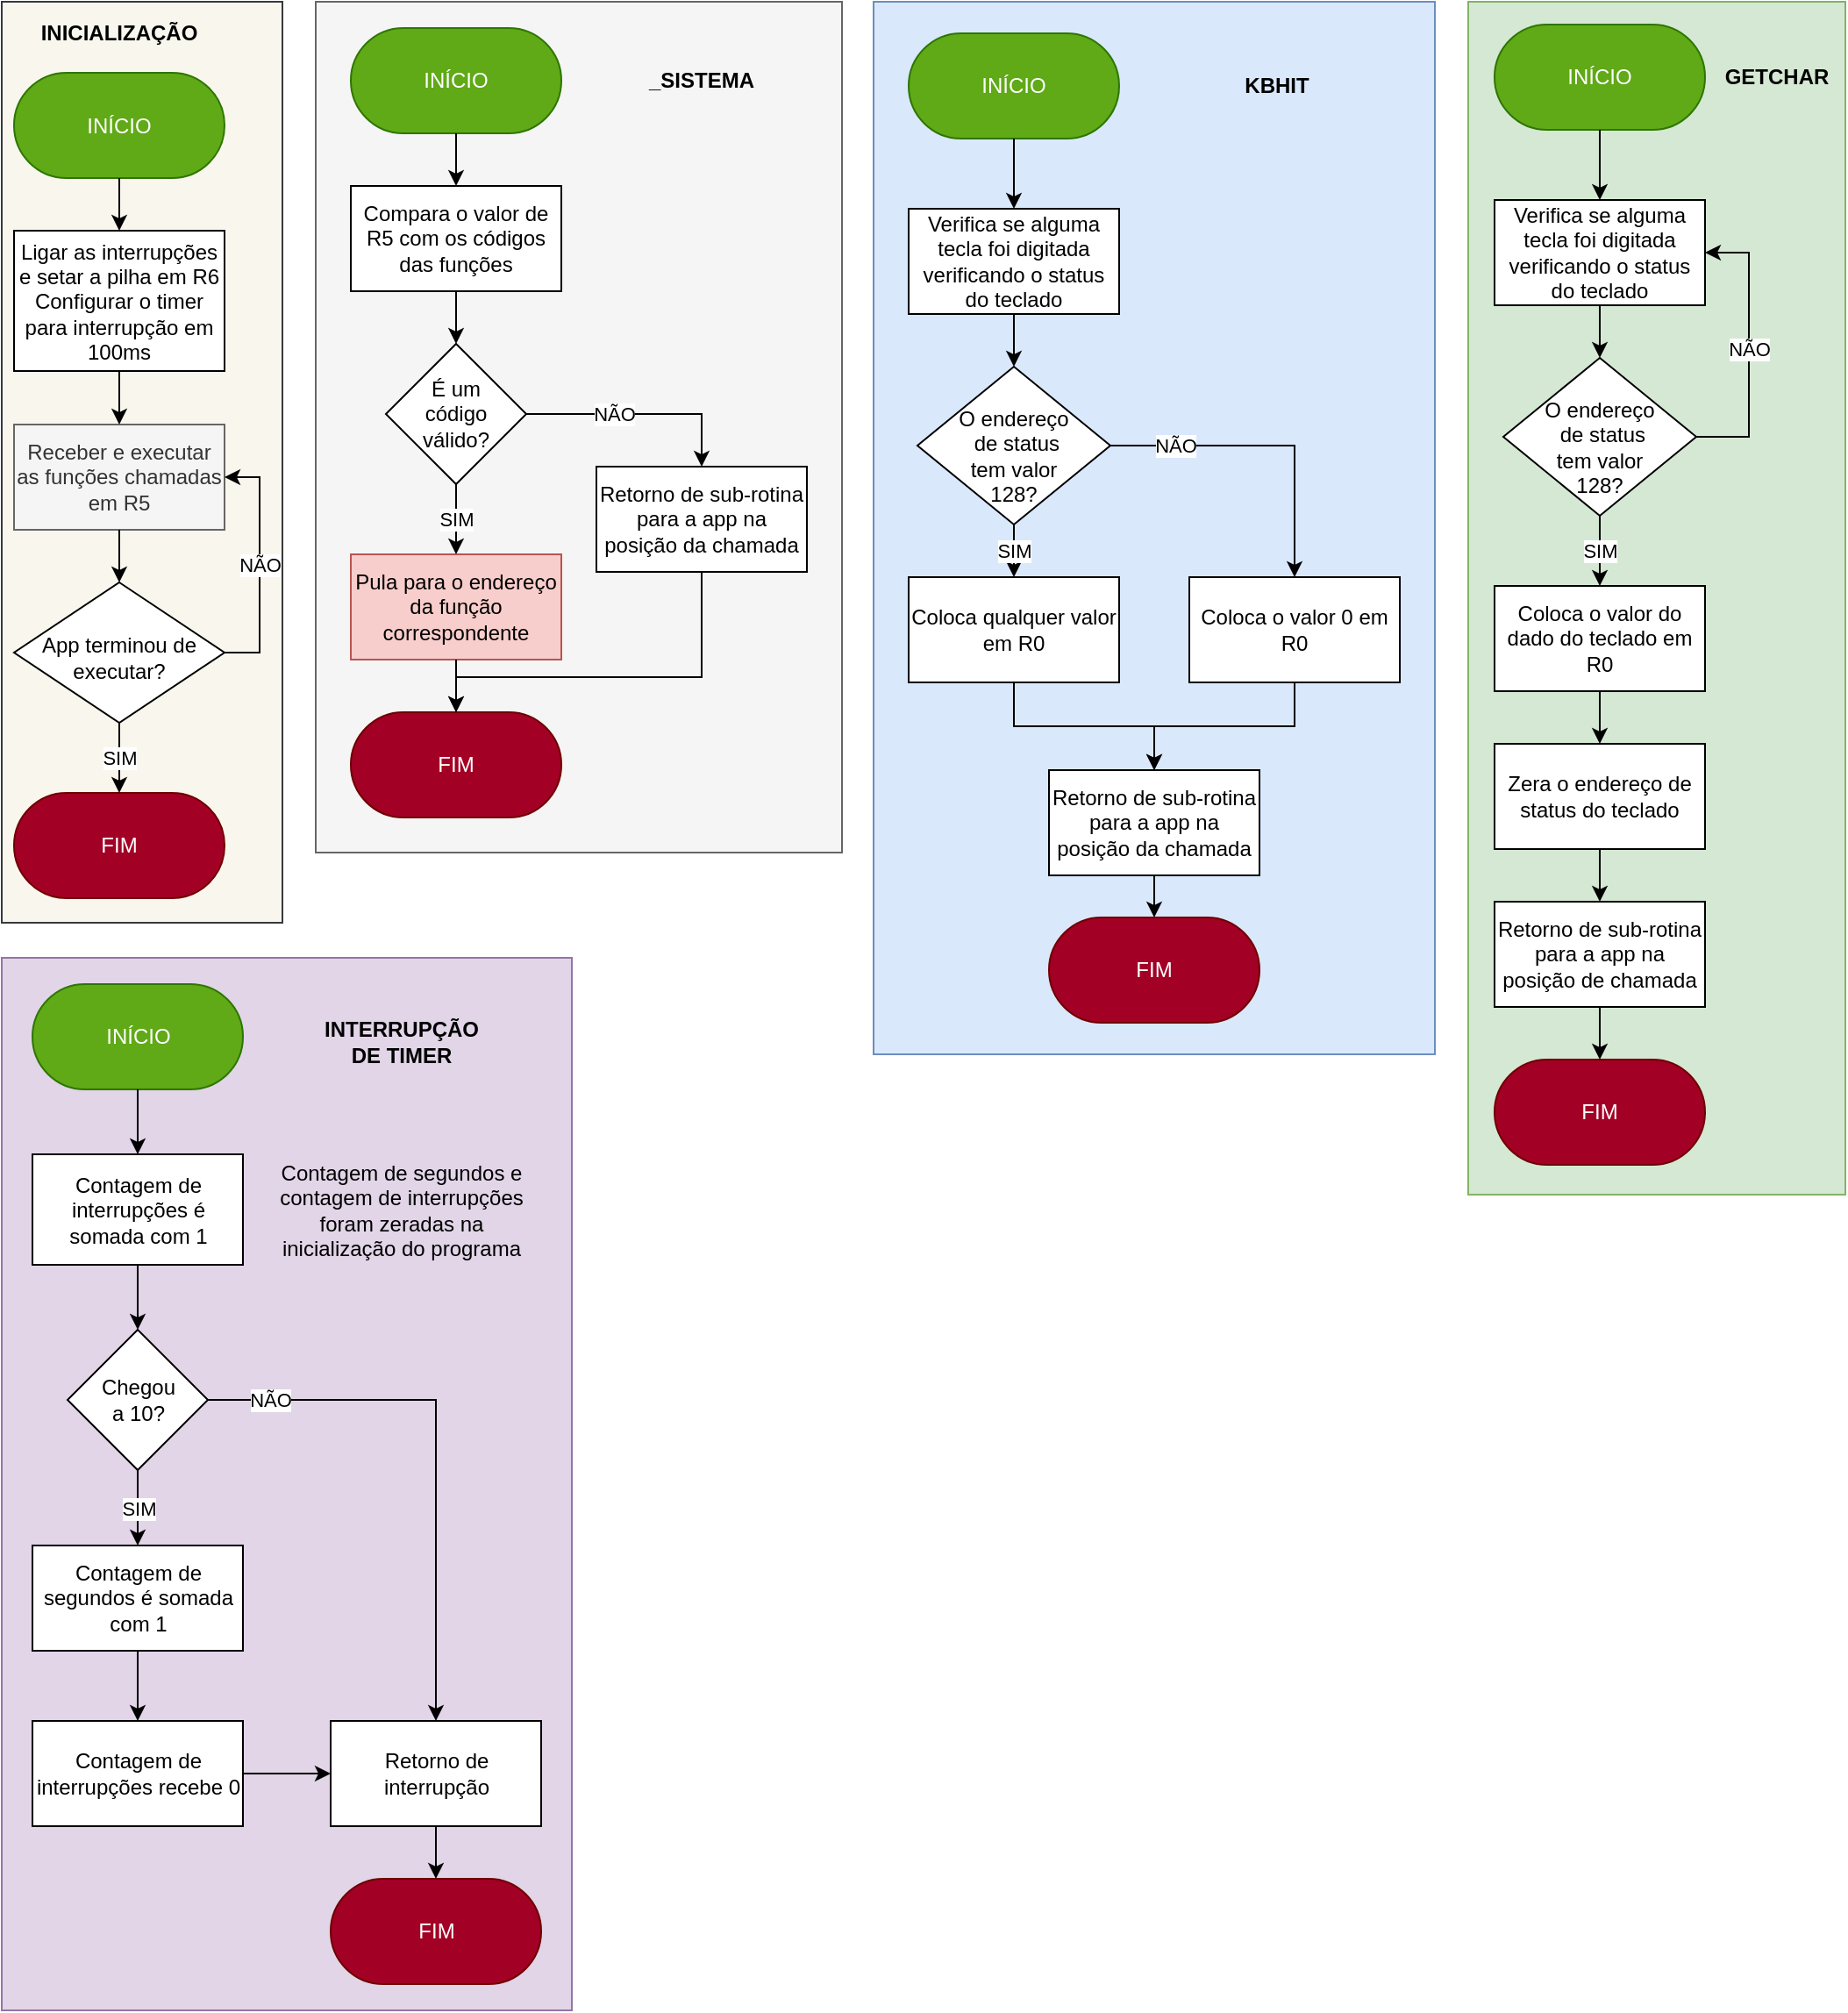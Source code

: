 <mxfile version="10.6.7" type="device"><diagram id="zRciMqS6belnTe8dbQKU" name="Page-1"><mxGraphModel dx="996" dy="575" grid="1" gridSize="10" guides="1" tooltips="1" connect="1" arrows="1" fold="1" page="1" pageScale="1" pageWidth="1654" pageHeight="1169" math="0" shadow="0"><root><mxCell id="0"/><mxCell id="1" parent="0"/><mxCell id="EvaEsjbPJ4BgaMaj62-I-56" value="" style="group;fillColor=#f5f5f5;strokeColor=#666666;fontColor=#333333;recursiveResize=0;" vertex="1" connectable="0" parent="1"><mxGeometry x="189" y="5" width="300" height="485" as="geometry"/></mxCell><mxCell id="EvaEsjbPJ4BgaMaj62-I-16" value="INÍCIO" style="rounded=1;whiteSpace=wrap;html=1;arcSize=50;fillColor=#60a917;strokeColor=#2D7600;fontColor=#ffffff;" vertex="1" parent="EvaEsjbPJ4BgaMaj62-I-56"><mxGeometry x="20" y="15" width="120" height="60" as="geometry"/></mxCell><mxCell id="EvaEsjbPJ4BgaMaj62-I-44" value="Compara o valor de R5 com os códigos das funções" style="rounded=0;whiteSpace=wrap;html=1;" vertex="1" parent="EvaEsjbPJ4BgaMaj62-I-56"><mxGeometry x="20" y="105" width="120" height="60" as="geometry"/></mxCell><mxCell id="EvaEsjbPJ4BgaMaj62-I-17" style="edgeStyle=orthogonalEdgeStyle;rounded=0;orthogonalLoop=1;jettySize=auto;html=1;exitX=0.5;exitY=1;exitDx=0;exitDy=0;" edge="1" parent="EvaEsjbPJ4BgaMaj62-I-56" source="EvaEsjbPJ4BgaMaj62-I-16" target="EvaEsjbPJ4BgaMaj62-I-44"><mxGeometry relative="1" as="geometry"><mxPoint x="80" y="105" as="targetPoint"/></mxGeometry></mxCell><mxCell id="EvaEsjbPJ4BgaMaj62-I-46" value="É um&lt;br&gt;código&lt;br&gt;válido?" style="rhombus;whiteSpace=wrap;html=1;" vertex="1" parent="EvaEsjbPJ4BgaMaj62-I-56"><mxGeometry x="40" y="195" width="80" height="80" as="geometry"/></mxCell><mxCell id="EvaEsjbPJ4BgaMaj62-I-45" style="edgeStyle=orthogonalEdgeStyle;rounded=0;orthogonalLoop=1;jettySize=auto;html=1;exitX=0.5;exitY=1;exitDx=0;exitDy=0;" edge="1" parent="EvaEsjbPJ4BgaMaj62-I-56" source="EvaEsjbPJ4BgaMaj62-I-44" target="EvaEsjbPJ4BgaMaj62-I-46"><mxGeometry relative="1" as="geometry"><mxPoint x="80" y="195" as="targetPoint"/></mxGeometry></mxCell><mxCell id="EvaEsjbPJ4BgaMaj62-I-48" value="Pula para o endereço da função correspondente" style="rounded=0;whiteSpace=wrap;html=1;fillColor=#f8cecc;strokeColor=#b85450;" vertex="1" parent="EvaEsjbPJ4BgaMaj62-I-56"><mxGeometry x="20" y="315" width="120" height="60" as="geometry"/></mxCell><mxCell id="EvaEsjbPJ4BgaMaj62-I-47" value="SIM" style="edgeStyle=orthogonalEdgeStyle;rounded=0;orthogonalLoop=1;jettySize=auto;html=1;exitX=0.5;exitY=1;exitDx=0;exitDy=0;" edge="1" parent="EvaEsjbPJ4BgaMaj62-I-56" source="EvaEsjbPJ4BgaMaj62-I-46" target="EvaEsjbPJ4BgaMaj62-I-48"><mxGeometry relative="1" as="geometry"><mxPoint x="80" y="315" as="targetPoint"/></mxGeometry></mxCell><mxCell id="EvaEsjbPJ4BgaMaj62-I-51" value="FIM" style="rounded=1;whiteSpace=wrap;html=1;arcSize=50;fillColor=#a20025;strokeColor=#6F0000;fontColor=#ffffff;" vertex="1" parent="EvaEsjbPJ4BgaMaj62-I-56"><mxGeometry x="20" y="405" width="120" height="60" as="geometry"/></mxCell><mxCell id="EvaEsjbPJ4BgaMaj62-I-49" style="edgeStyle=orthogonalEdgeStyle;rounded=0;orthogonalLoop=1;jettySize=auto;html=1;exitX=0.5;exitY=1;exitDx=0;exitDy=0;" edge="1" parent="EvaEsjbPJ4BgaMaj62-I-56" source="EvaEsjbPJ4BgaMaj62-I-48" target="EvaEsjbPJ4BgaMaj62-I-51"><mxGeometry relative="1" as="geometry"><mxPoint x="80" y="405" as="targetPoint"/></mxGeometry></mxCell><mxCell id="EvaEsjbPJ4BgaMaj62-I-55" style="edgeStyle=orthogonalEdgeStyle;rounded=0;orthogonalLoop=1;jettySize=auto;html=1;exitX=0.5;exitY=1;exitDx=0;exitDy=0;entryX=0.5;entryY=0;entryDx=0;entryDy=0;" edge="1" parent="EvaEsjbPJ4BgaMaj62-I-56" source="EvaEsjbPJ4BgaMaj62-I-53" target="EvaEsjbPJ4BgaMaj62-I-51"><mxGeometry relative="1" as="geometry"><Array as="points"><mxPoint x="220" y="385"/><mxPoint x="80" y="385"/></Array></mxGeometry></mxCell><mxCell id="EvaEsjbPJ4BgaMaj62-I-53" value="Retorno de sub-rotina para a app na posição da chamada" style="rounded=0;whiteSpace=wrap;html=1;" vertex="1" parent="EvaEsjbPJ4BgaMaj62-I-56"><mxGeometry x="160" y="265" width="120" height="60" as="geometry"/></mxCell><mxCell id="EvaEsjbPJ4BgaMaj62-I-54" value="NÃO" style="edgeStyle=orthogonalEdgeStyle;rounded=0;orthogonalLoop=1;jettySize=auto;html=1;exitX=1;exitY=0.5;exitDx=0;exitDy=0;entryX=0.5;entryY=0;entryDx=0;entryDy=0;" edge="1" parent="EvaEsjbPJ4BgaMaj62-I-56" source="EvaEsjbPJ4BgaMaj62-I-46" target="EvaEsjbPJ4BgaMaj62-I-53"><mxGeometry x="-0.231" relative="1" as="geometry"><mxPoint as="offset"/></mxGeometry></mxCell><mxCell id="EvaEsjbPJ4BgaMaj62-I-138" value="_SISTEMA" style="text;html=1;strokeColor=none;fillColor=none;align=center;verticalAlign=middle;whiteSpace=wrap;rounded=0;fontStyle=1" vertex="1" parent="EvaEsjbPJ4BgaMaj62-I-56"><mxGeometry x="200" y="35" width="40" height="20" as="geometry"/></mxCell><mxCell id="EvaEsjbPJ4BgaMaj62-I-74" value="" style="group;fillColor=#dae8fc;strokeColor=#6c8ebf;recursiveResize=0;" vertex="1" connectable="0" parent="1"><mxGeometry x="507" y="5" width="320" height="600" as="geometry"/></mxCell><mxCell id="EvaEsjbPJ4BgaMaj62-I-57" value="INÍCIO" style="rounded=1;whiteSpace=wrap;html=1;arcSize=50;fillColor=#60a917;strokeColor=#2D7600;fontColor=#ffffff;" vertex="1" parent="EvaEsjbPJ4BgaMaj62-I-74"><mxGeometry x="20" y="18" width="120" height="60" as="geometry"/></mxCell><mxCell id="EvaEsjbPJ4BgaMaj62-I-59" value="Verifica se alguma tecla foi digitada verificando o status do teclado" style="rounded=0;whiteSpace=wrap;html=1;" vertex="1" parent="EvaEsjbPJ4BgaMaj62-I-74"><mxGeometry x="20" y="118" width="120" height="60" as="geometry"/></mxCell><mxCell id="EvaEsjbPJ4BgaMaj62-I-58" style="edgeStyle=orthogonalEdgeStyle;rounded=0;orthogonalLoop=1;jettySize=auto;html=1;exitX=0.5;exitY=1;exitDx=0;exitDy=0;" edge="1" parent="EvaEsjbPJ4BgaMaj62-I-74" source="EvaEsjbPJ4BgaMaj62-I-57" target="EvaEsjbPJ4BgaMaj62-I-59"><mxGeometry relative="1" as="geometry"><mxPoint x="80" y="108" as="targetPoint"/></mxGeometry></mxCell><mxCell id="EvaEsjbPJ4BgaMaj62-I-61" value="O endereço&lt;br&gt;&amp;nbsp;de status &lt;br&gt;tem valor&lt;br&gt;128?" style="rhombus;whiteSpace=wrap;html=1;spacingTop=12;" vertex="1" parent="EvaEsjbPJ4BgaMaj62-I-74"><mxGeometry x="25" y="208" width="110" height="90" as="geometry"/></mxCell><mxCell id="EvaEsjbPJ4BgaMaj62-I-60" style="edgeStyle=orthogonalEdgeStyle;rounded=0;orthogonalLoop=1;jettySize=auto;html=1;exitX=0.5;exitY=1;exitDx=0;exitDy=0;" edge="1" parent="EvaEsjbPJ4BgaMaj62-I-74" source="EvaEsjbPJ4BgaMaj62-I-59" target="EvaEsjbPJ4BgaMaj62-I-61"><mxGeometry relative="1" as="geometry"><mxPoint x="80" y="218" as="targetPoint"/></mxGeometry></mxCell><mxCell id="EvaEsjbPJ4BgaMaj62-I-63" value="Coloca qualquer valor em R0" style="rounded=0;whiteSpace=wrap;html=1;" vertex="1" parent="EvaEsjbPJ4BgaMaj62-I-74"><mxGeometry x="20" y="328" width="120" height="60" as="geometry"/></mxCell><mxCell id="EvaEsjbPJ4BgaMaj62-I-62" value="SIM" style="edgeStyle=orthogonalEdgeStyle;rounded=0;orthogonalLoop=1;jettySize=auto;html=1;exitX=0.5;exitY=1;exitDx=0;exitDy=0;" edge="1" parent="EvaEsjbPJ4BgaMaj62-I-74" source="EvaEsjbPJ4BgaMaj62-I-61" target="EvaEsjbPJ4BgaMaj62-I-63"><mxGeometry relative="1" as="geometry"><mxPoint x="80" y="328" as="targetPoint"/></mxGeometry></mxCell><mxCell id="EvaEsjbPJ4BgaMaj62-I-65" value="Coloca o valor 0 em R0" style="rounded=0;whiteSpace=wrap;html=1;" vertex="1" parent="EvaEsjbPJ4BgaMaj62-I-74"><mxGeometry x="180" y="328" width="120" height="60" as="geometry"/></mxCell><mxCell id="EvaEsjbPJ4BgaMaj62-I-64" value="NÃO" style="edgeStyle=orthogonalEdgeStyle;rounded=0;orthogonalLoop=1;jettySize=auto;html=1;exitX=1;exitY=0.5;exitDx=0;exitDy=0;" edge="1" parent="EvaEsjbPJ4BgaMaj62-I-74" source="EvaEsjbPJ4BgaMaj62-I-61" target="EvaEsjbPJ4BgaMaj62-I-65"><mxGeometry x="-0.588" relative="1" as="geometry"><mxPoint x="220" y="328" as="targetPoint"/><mxPoint as="offset"/></mxGeometry></mxCell><mxCell id="EvaEsjbPJ4BgaMaj62-I-68" value="Retorno de sub-rotina para a app na posição da chamada" style="rounded=0;whiteSpace=wrap;html=1;" vertex="1" parent="EvaEsjbPJ4BgaMaj62-I-74"><mxGeometry x="100" y="438" width="120" height="60" as="geometry"/></mxCell><mxCell id="EvaEsjbPJ4BgaMaj62-I-69" style="edgeStyle=orthogonalEdgeStyle;rounded=0;orthogonalLoop=1;jettySize=auto;html=1;exitX=0.5;exitY=1;exitDx=0;exitDy=0;entryX=0.5;entryY=0;entryDx=0;entryDy=0;" edge="1" parent="EvaEsjbPJ4BgaMaj62-I-74" source="EvaEsjbPJ4BgaMaj62-I-63" target="EvaEsjbPJ4BgaMaj62-I-68"><mxGeometry relative="1" as="geometry"/></mxCell><mxCell id="EvaEsjbPJ4BgaMaj62-I-70" style="edgeStyle=orthogonalEdgeStyle;rounded=0;orthogonalLoop=1;jettySize=auto;html=1;exitX=0.5;exitY=1;exitDx=0;exitDy=0;entryX=0.5;entryY=0;entryDx=0;entryDy=0;" edge="1" parent="EvaEsjbPJ4BgaMaj62-I-74" source="EvaEsjbPJ4BgaMaj62-I-65" target="EvaEsjbPJ4BgaMaj62-I-68"><mxGeometry relative="1" as="geometry"/></mxCell><mxCell id="EvaEsjbPJ4BgaMaj62-I-72" value="FIM" style="rounded=1;whiteSpace=wrap;html=1;arcSize=50;fillColor=#a20025;strokeColor=#6F0000;fontColor=#ffffff;" vertex="1" parent="EvaEsjbPJ4BgaMaj62-I-74"><mxGeometry x="100" y="522" width="120" height="60" as="geometry"/></mxCell><mxCell id="EvaEsjbPJ4BgaMaj62-I-71" style="edgeStyle=orthogonalEdgeStyle;rounded=0;orthogonalLoop=1;jettySize=auto;html=1;exitX=0.5;exitY=1;exitDx=0;exitDy=0;" edge="1" parent="EvaEsjbPJ4BgaMaj62-I-74" source="EvaEsjbPJ4BgaMaj62-I-68" target="EvaEsjbPJ4BgaMaj62-I-72"><mxGeometry relative="1" as="geometry"><mxPoint x="160" y="538" as="targetPoint"/></mxGeometry></mxCell><mxCell id="EvaEsjbPJ4BgaMaj62-I-73" value="KBHIT" style="text;html=1;strokeColor=none;fillColor=none;align=center;verticalAlign=middle;whiteSpace=wrap;rounded=0;fontStyle=1" vertex="1" parent="EvaEsjbPJ4BgaMaj62-I-74"><mxGeometry x="210" y="38" width="40" height="20" as="geometry"/></mxCell><mxCell id="EvaEsjbPJ4BgaMaj62-I-126" value="" style="group;fillColor=#d5e8d4;strokeColor=#82b366;recursiveResize=0;" vertex="1" connectable="0" parent="1"><mxGeometry x="846" y="5" width="215" height="680" as="geometry"/></mxCell><mxCell id="EvaEsjbPJ4BgaMaj62-I-95" value="INÍCIO" style="rounded=1;whiteSpace=wrap;html=1;arcSize=50;fillColor=#60a917;strokeColor=#2D7600;fontColor=#ffffff;" vertex="1" parent="EvaEsjbPJ4BgaMaj62-I-126"><mxGeometry x="15" y="13" width="120" height="60" as="geometry"/></mxCell><mxCell id="EvaEsjbPJ4BgaMaj62-I-96" value="Verifica se alguma tecla foi digitada verificando o status do teclado" style="rounded=0;whiteSpace=wrap;html=1;" vertex="1" parent="EvaEsjbPJ4BgaMaj62-I-126"><mxGeometry x="15" y="113" width="120" height="60" as="geometry"/></mxCell><mxCell id="EvaEsjbPJ4BgaMaj62-I-97" style="edgeStyle=orthogonalEdgeStyle;rounded=0;orthogonalLoop=1;jettySize=auto;html=1;exitX=0.5;exitY=1;exitDx=0;exitDy=0;" edge="1" parent="EvaEsjbPJ4BgaMaj62-I-126" source="EvaEsjbPJ4BgaMaj62-I-95" target="EvaEsjbPJ4BgaMaj62-I-96"><mxGeometry relative="1" as="geometry"><mxPoint x="-432" y="98" as="targetPoint"/></mxGeometry></mxCell><mxCell id="EvaEsjbPJ4BgaMaj62-I-100" value="NÃO" style="edgeStyle=orthogonalEdgeStyle;rounded=0;orthogonalLoop=1;jettySize=auto;html=1;exitX=1;exitY=0.5;exitDx=0;exitDy=0;entryX=1;entryY=0.5;entryDx=0;entryDy=0;" edge="1" parent="EvaEsjbPJ4BgaMaj62-I-126" source="EvaEsjbPJ4BgaMaj62-I-98" target="EvaEsjbPJ4BgaMaj62-I-96"><mxGeometry relative="1" as="geometry"><Array as="points"><mxPoint x="160" y="248"/><mxPoint x="160" y="143"/></Array></mxGeometry></mxCell><mxCell id="EvaEsjbPJ4BgaMaj62-I-98" value="O endereço&lt;br&gt;&amp;nbsp;de status &lt;br&gt;tem valor&lt;br&gt;128?" style="rhombus;whiteSpace=wrap;html=1;spacingTop=12;" vertex="1" parent="EvaEsjbPJ4BgaMaj62-I-126"><mxGeometry x="20" y="203" width="110" height="90" as="geometry"/></mxCell><mxCell id="EvaEsjbPJ4BgaMaj62-I-99" style="edgeStyle=orthogonalEdgeStyle;rounded=0;orthogonalLoop=1;jettySize=auto;html=1;exitX=0.5;exitY=1;exitDx=0;exitDy=0;" edge="1" parent="EvaEsjbPJ4BgaMaj62-I-126" source="EvaEsjbPJ4BgaMaj62-I-96" target="EvaEsjbPJ4BgaMaj62-I-98"><mxGeometry relative="1" as="geometry"><mxPoint x="-432" y="208" as="targetPoint"/></mxGeometry></mxCell><mxCell id="EvaEsjbPJ4BgaMaj62-I-102" value="Coloca o valor do dado do teclado em R0" style="rounded=0;whiteSpace=wrap;html=1;" vertex="1" parent="EvaEsjbPJ4BgaMaj62-I-126"><mxGeometry x="15" y="333" width="120" height="60" as="geometry"/></mxCell><mxCell id="EvaEsjbPJ4BgaMaj62-I-101" value="SIM" style="edgeStyle=orthogonalEdgeStyle;rounded=0;orthogonalLoop=1;jettySize=auto;html=1;exitX=0.5;exitY=1;exitDx=0;exitDy=0;" edge="1" parent="EvaEsjbPJ4BgaMaj62-I-126" source="EvaEsjbPJ4BgaMaj62-I-98" target="EvaEsjbPJ4BgaMaj62-I-102"><mxGeometry relative="1" as="geometry"><mxPoint x="75" y="333" as="targetPoint"/></mxGeometry></mxCell><mxCell id="EvaEsjbPJ4BgaMaj62-I-104" value="Zera o endereço de status do teclado" style="rounded=0;whiteSpace=wrap;html=1;" vertex="1" parent="EvaEsjbPJ4BgaMaj62-I-126"><mxGeometry x="15" y="423" width="120" height="60" as="geometry"/></mxCell><mxCell id="EvaEsjbPJ4BgaMaj62-I-103" style="edgeStyle=orthogonalEdgeStyle;rounded=0;orthogonalLoop=1;jettySize=auto;html=1;exitX=0.5;exitY=1;exitDx=0;exitDy=0;" edge="1" parent="EvaEsjbPJ4BgaMaj62-I-126" source="EvaEsjbPJ4BgaMaj62-I-102" target="EvaEsjbPJ4BgaMaj62-I-104"><mxGeometry relative="1" as="geometry"><mxPoint x="75" y="433" as="targetPoint"/></mxGeometry></mxCell><mxCell id="EvaEsjbPJ4BgaMaj62-I-106" value="Retorno de sub-rotina para a app na posição de chamada" style="rounded=0;whiteSpace=wrap;html=1;" vertex="1" parent="EvaEsjbPJ4BgaMaj62-I-126"><mxGeometry x="15" y="513" width="120" height="60" as="geometry"/></mxCell><mxCell id="EvaEsjbPJ4BgaMaj62-I-105" style="edgeStyle=orthogonalEdgeStyle;rounded=0;orthogonalLoop=1;jettySize=auto;html=1;exitX=0.5;exitY=1;exitDx=0;exitDy=0;" edge="1" parent="EvaEsjbPJ4BgaMaj62-I-126" source="EvaEsjbPJ4BgaMaj62-I-104" target="EvaEsjbPJ4BgaMaj62-I-106"><mxGeometry relative="1" as="geometry"><mxPoint x="75" y="513" as="targetPoint"/></mxGeometry></mxCell><mxCell id="EvaEsjbPJ4BgaMaj62-I-124" value="FIM" style="rounded=1;whiteSpace=wrap;html=1;arcSize=50;fillColor=#a20025;strokeColor=#6F0000;fontColor=#ffffff;" vertex="1" parent="EvaEsjbPJ4BgaMaj62-I-126"><mxGeometry x="15" y="603" width="120" height="60" as="geometry"/></mxCell><mxCell id="EvaEsjbPJ4BgaMaj62-I-107" style="edgeStyle=orthogonalEdgeStyle;rounded=0;orthogonalLoop=1;jettySize=auto;html=1;exitX=0.5;exitY=1;exitDx=0;exitDy=0;entryX=0.5;entryY=0;entryDx=0;entryDy=0;" edge="1" parent="EvaEsjbPJ4BgaMaj62-I-126" source="EvaEsjbPJ4BgaMaj62-I-106" target="EvaEsjbPJ4BgaMaj62-I-124"><mxGeometry relative="1" as="geometry"><mxPoint x="75" y="613" as="targetPoint"/></mxGeometry></mxCell><mxCell id="EvaEsjbPJ4BgaMaj62-I-125" value="GETCHAR" style="text;html=1;strokeColor=none;fillColor=none;align=center;verticalAlign=middle;whiteSpace=wrap;rounded=0;fontStyle=1" vertex="1" parent="EvaEsjbPJ4BgaMaj62-I-126"><mxGeometry x="156" y="33" width="40" height="20" as="geometry"/></mxCell><mxCell id="EvaEsjbPJ4BgaMaj62-I-136" value="" style="group;fillColor=#f9f7ed;strokeColor=#36393d;recursiveResize=0;" vertex="1" connectable="0" parent="1"><mxGeometry x="10" y="5" width="160" height="525" as="geometry"/></mxCell><mxCell id="EvaEsjbPJ4BgaMaj62-I-135" value="" style="group" vertex="1" connectable="0" parent="EvaEsjbPJ4BgaMaj62-I-136"><mxGeometry x="7" y="40.5" width="120" height="470.5" as="geometry"/></mxCell><mxCell id="EvaEsjbPJ4BgaMaj62-I-133" value="" style="group" vertex="1" connectable="0" parent="EvaEsjbPJ4BgaMaj62-I-135"><mxGeometry width="120" height="470.5" as="geometry"/></mxCell><mxCell id="EvaEsjbPJ4BgaMaj62-I-1" value="INÍCIO" style="rounded=1;whiteSpace=wrap;html=1;arcSize=50;fillColor=#60a917;strokeColor=#2D7600;fontColor=#ffffff;" vertex="1" parent="EvaEsjbPJ4BgaMaj62-I-133"><mxGeometry width="120" height="60" as="geometry"/></mxCell><mxCell id="EvaEsjbPJ4BgaMaj62-I-3" value="Ligar as interrupções e setar a pilha em R6&lt;br&gt;Configurar o timer para interrupção em 100ms&lt;br&gt;" style="rounded=0;whiteSpace=wrap;html=1;" vertex="1" parent="EvaEsjbPJ4BgaMaj62-I-133"><mxGeometry y="90" width="120" height="80" as="geometry"/></mxCell><mxCell id="EvaEsjbPJ4BgaMaj62-I-2" style="edgeStyle=orthogonalEdgeStyle;rounded=0;orthogonalLoop=1;jettySize=auto;html=1;exitX=0.5;exitY=1;exitDx=0;exitDy=0;" edge="1" parent="EvaEsjbPJ4BgaMaj62-I-133" source="EvaEsjbPJ4BgaMaj62-I-1" target="EvaEsjbPJ4BgaMaj62-I-3"><mxGeometry relative="1" as="geometry"><mxPoint x="60" y="90" as="targetPoint"/></mxGeometry></mxCell><mxCell id="EvaEsjbPJ4BgaMaj62-I-5" value="Receber e executar as funções chamadas em R5" style="rounded=0;whiteSpace=wrap;html=1;fillColor=#f5f5f5;strokeColor=#666666;fontColor=#333333;" vertex="1" parent="EvaEsjbPJ4BgaMaj62-I-133"><mxGeometry y="200.5" width="120" height="60" as="geometry"/></mxCell><mxCell id="EvaEsjbPJ4BgaMaj62-I-4" style="edgeStyle=orthogonalEdgeStyle;rounded=0;orthogonalLoop=1;jettySize=auto;html=1;exitX=0.5;exitY=1;exitDx=0;exitDy=0;" edge="1" parent="EvaEsjbPJ4BgaMaj62-I-133" source="EvaEsjbPJ4BgaMaj62-I-3" target="EvaEsjbPJ4BgaMaj62-I-5"><mxGeometry relative="1" as="geometry"><mxPoint x="60" y="190" as="targetPoint"/></mxGeometry></mxCell><mxCell id="EvaEsjbPJ4BgaMaj62-I-9" value="App terminou de executar?" style="rhombus;whiteSpace=wrap;html=1;spacingTop=5;" vertex="1" parent="EvaEsjbPJ4BgaMaj62-I-133"><mxGeometry y="290.5" width="120" height="80" as="geometry"/></mxCell><mxCell id="EvaEsjbPJ4BgaMaj62-I-15" value="NÃO" style="edgeStyle=orthogonalEdgeStyle;rounded=0;orthogonalLoop=1;jettySize=auto;html=1;exitX=1;exitY=0.5;exitDx=0;exitDy=0;entryX=1;entryY=0.5;entryDx=0;entryDy=0;" edge="1" parent="EvaEsjbPJ4BgaMaj62-I-133" source="EvaEsjbPJ4BgaMaj62-I-9" target="EvaEsjbPJ4BgaMaj62-I-5"><mxGeometry relative="1" as="geometry"/></mxCell><mxCell id="EvaEsjbPJ4BgaMaj62-I-8" style="edgeStyle=orthogonalEdgeStyle;rounded=0;orthogonalLoop=1;jettySize=auto;html=1;exitX=0.5;exitY=1;exitDx=0;exitDy=0;" edge="1" parent="EvaEsjbPJ4BgaMaj62-I-133" source="EvaEsjbPJ4BgaMaj62-I-5" target="EvaEsjbPJ4BgaMaj62-I-9"><mxGeometry relative="1" as="geometry"><mxPoint x="60" y="300.5" as="targetPoint"/></mxGeometry></mxCell><mxCell id="EvaEsjbPJ4BgaMaj62-I-14" value="FIM" style="rounded=1;whiteSpace=wrap;html=1;arcSize=50;fillColor=#a20025;strokeColor=#6F0000;fontColor=#ffffff;" vertex="1" parent="EvaEsjbPJ4BgaMaj62-I-133"><mxGeometry y="410.5" width="120" height="60" as="geometry"/></mxCell><mxCell id="EvaEsjbPJ4BgaMaj62-I-11" value="SIM" style="edgeStyle=orthogonalEdgeStyle;rounded=0;orthogonalLoop=1;jettySize=auto;html=1;exitX=0.5;exitY=1;exitDx=0;exitDy=0;" edge="1" parent="EvaEsjbPJ4BgaMaj62-I-133" source="EvaEsjbPJ4BgaMaj62-I-9" target="EvaEsjbPJ4BgaMaj62-I-14"><mxGeometry relative="1" as="geometry"><mxPoint x="60" y="410.5" as="targetPoint"/></mxGeometry></mxCell><mxCell id="EvaEsjbPJ4BgaMaj62-I-137" value="INICIALIZAÇÃO" style="text;html=1;strokeColor=none;fillColor=none;align=center;verticalAlign=middle;whiteSpace=wrap;rounded=0;fontStyle=1" vertex="1" parent="EvaEsjbPJ4BgaMaj62-I-136"><mxGeometry x="47" y="8" width="40" height="20" as="geometry"/></mxCell><mxCell id="EvaEsjbPJ4BgaMaj62-I-155" value="" style="group;fillColor=#e1d5e7;strokeColor=#9673a6;recursiveResize=0;" vertex="1" connectable="0" parent="1"><mxGeometry x="10" y="550" width="325" height="600" as="geometry"/></mxCell><mxCell id="EvaEsjbPJ4BgaMaj62-I-128" value="INÍCIO" style="rounded=1;whiteSpace=wrap;html=1;arcSize=50;fillColor=#60a917;strokeColor=#2D7600;fontColor=#ffffff;" vertex="1" parent="EvaEsjbPJ4BgaMaj62-I-155"><mxGeometry x="17.5" y="15" width="120" height="60" as="geometry"/></mxCell><mxCell id="EvaEsjbPJ4BgaMaj62-I-130" value="Contagem de interrupções é somada com 1" style="rounded=0;whiteSpace=wrap;html=1;" vertex="1" parent="EvaEsjbPJ4BgaMaj62-I-155"><mxGeometry x="17.5" y="112" width="120" height="63" as="geometry"/></mxCell><mxCell id="EvaEsjbPJ4BgaMaj62-I-129" style="edgeStyle=orthogonalEdgeStyle;rounded=0;orthogonalLoop=1;jettySize=auto;html=1;exitX=0.5;exitY=1;exitDx=0;exitDy=0;" edge="1" parent="EvaEsjbPJ4BgaMaj62-I-155" source="EvaEsjbPJ4BgaMaj62-I-128" target="EvaEsjbPJ4BgaMaj62-I-130"><mxGeometry relative="1" as="geometry"><mxPoint x="77.5" y="104" as="targetPoint"/></mxGeometry></mxCell><mxCell id="EvaEsjbPJ4BgaMaj62-I-132" value="Contagem de segundos e contagem de interrupções foram zeradas na inicialização do programa" style="text;html=1;strokeColor=none;fillColor=none;align=center;verticalAlign=middle;whiteSpace=wrap;rounded=0;" vertex="1" parent="EvaEsjbPJ4BgaMaj62-I-155"><mxGeometry x="152.5" y="109" width="150" height="69" as="geometry"/></mxCell><mxCell id="EvaEsjbPJ4BgaMaj62-I-140" value="Chegou&lt;br&gt;a 10?" style="rhombus;whiteSpace=wrap;html=1;" vertex="1" parent="EvaEsjbPJ4BgaMaj62-I-155"><mxGeometry x="37.5" y="212" width="80" height="80" as="geometry"/></mxCell><mxCell id="EvaEsjbPJ4BgaMaj62-I-139" style="edgeStyle=orthogonalEdgeStyle;rounded=0;orthogonalLoop=1;jettySize=auto;html=1;exitX=0.5;exitY=1;exitDx=0;exitDy=0;" edge="1" parent="EvaEsjbPJ4BgaMaj62-I-155" source="EvaEsjbPJ4BgaMaj62-I-130" target="EvaEsjbPJ4BgaMaj62-I-140"><mxGeometry relative="1" as="geometry"><mxPoint x="77.5" y="215" as="targetPoint"/></mxGeometry></mxCell><mxCell id="EvaEsjbPJ4BgaMaj62-I-142" value="Contagem de segundos é somada com 1" style="rounded=0;whiteSpace=wrap;html=1;" vertex="1" parent="EvaEsjbPJ4BgaMaj62-I-155"><mxGeometry x="17.5" y="335" width="120" height="60" as="geometry"/></mxCell><mxCell id="EvaEsjbPJ4BgaMaj62-I-141" value="SIM" style="edgeStyle=orthogonalEdgeStyle;rounded=0;orthogonalLoop=1;jettySize=auto;html=1;exitX=0.5;exitY=1;exitDx=0;exitDy=0;" edge="1" parent="EvaEsjbPJ4BgaMaj62-I-155" source="EvaEsjbPJ4BgaMaj62-I-140" target="EvaEsjbPJ4BgaMaj62-I-142"><mxGeometry relative="1" as="geometry"><mxPoint x="77.5" y="325" as="targetPoint"/></mxGeometry></mxCell><mxCell id="EvaEsjbPJ4BgaMaj62-I-144" value="Contagem de interrupções recebe 0" style="rounded=0;whiteSpace=wrap;html=1;" vertex="1" parent="EvaEsjbPJ4BgaMaj62-I-155"><mxGeometry x="17.5" y="435" width="120" height="60" as="geometry"/></mxCell><mxCell id="EvaEsjbPJ4BgaMaj62-I-143" style="edgeStyle=orthogonalEdgeStyle;rounded=0;orthogonalLoop=1;jettySize=auto;html=1;exitX=0.5;exitY=1;exitDx=0;exitDy=0;" edge="1" parent="EvaEsjbPJ4BgaMaj62-I-155" source="EvaEsjbPJ4BgaMaj62-I-142" target="EvaEsjbPJ4BgaMaj62-I-144"><mxGeometry relative="1" as="geometry"><mxPoint x="77.5" y="425" as="targetPoint"/></mxGeometry></mxCell><mxCell id="EvaEsjbPJ4BgaMaj62-I-146" value="Retorno de interrupção&lt;br&gt;" style="rounded=0;whiteSpace=wrap;html=1;" vertex="1" parent="EvaEsjbPJ4BgaMaj62-I-155"><mxGeometry x="187.5" y="435" width="120" height="60" as="geometry"/></mxCell><mxCell id="EvaEsjbPJ4BgaMaj62-I-153" value="NÃO" style="edgeStyle=orthogonalEdgeStyle;rounded=0;orthogonalLoop=1;jettySize=auto;html=1;exitX=1;exitY=0.5;exitDx=0;exitDy=0;entryX=0.5;entryY=0;entryDx=0;entryDy=0;" edge="1" parent="EvaEsjbPJ4BgaMaj62-I-155" source="EvaEsjbPJ4BgaMaj62-I-140" target="EvaEsjbPJ4BgaMaj62-I-146"><mxGeometry x="-0.776" relative="1" as="geometry"><mxPoint as="offset"/></mxGeometry></mxCell><mxCell id="EvaEsjbPJ4BgaMaj62-I-151" style="edgeStyle=orthogonalEdgeStyle;rounded=0;orthogonalLoop=1;jettySize=auto;html=1;exitX=1;exitY=0.5;exitDx=0;exitDy=0;entryX=0;entryY=0.5;entryDx=0;entryDy=0;" edge="1" parent="EvaEsjbPJ4BgaMaj62-I-155" source="EvaEsjbPJ4BgaMaj62-I-144" target="EvaEsjbPJ4BgaMaj62-I-146"><mxGeometry relative="1" as="geometry"/></mxCell><mxCell id="EvaEsjbPJ4BgaMaj62-I-149" value="FIM" style="rounded=1;whiteSpace=wrap;html=1;arcSize=50;fillColor=#a20025;strokeColor=#6F0000;fontColor=#ffffff;" vertex="1" parent="EvaEsjbPJ4BgaMaj62-I-155"><mxGeometry x="187.5" y="525" width="120" height="60" as="geometry"/></mxCell><mxCell id="EvaEsjbPJ4BgaMaj62-I-152" style="edgeStyle=orthogonalEdgeStyle;rounded=0;orthogonalLoop=1;jettySize=auto;html=1;exitX=0.5;exitY=1;exitDx=0;exitDy=0;entryX=0.5;entryY=0;entryDx=0;entryDy=0;" edge="1" parent="EvaEsjbPJ4BgaMaj62-I-155" source="EvaEsjbPJ4BgaMaj62-I-146" target="EvaEsjbPJ4BgaMaj62-I-149"><mxGeometry relative="1" as="geometry"/></mxCell><mxCell id="EvaEsjbPJ4BgaMaj62-I-154" value="INTERRUPÇÃO DE TIMER" style="text;html=1;strokeColor=none;fillColor=none;align=center;verticalAlign=middle;whiteSpace=wrap;rounded=0;fontStyle=1" vertex="1" parent="EvaEsjbPJ4BgaMaj62-I-155"><mxGeometry x="207.5" y="38" width="40" height="20" as="geometry"/></mxCell></root></mxGraphModel></diagram></mxfile>